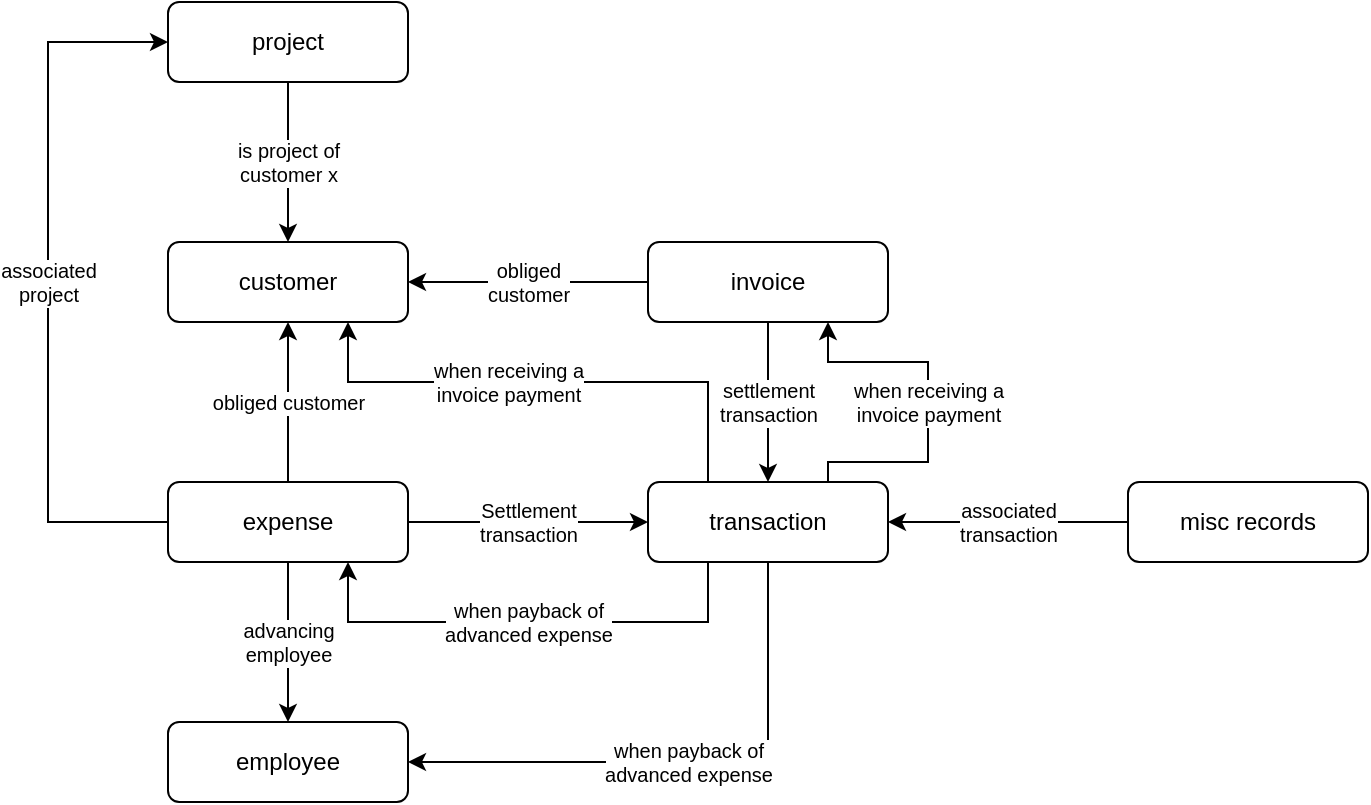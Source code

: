 <mxfile version="13.4.5" type="device"><diagram id="fVhIbHczonPNfSAtuW1T" name="Page-1"><mxGraphModel dx="1150" dy="495" grid="1" gridSize="10" guides="1" tooltips="1" connect="1" arrows="1" fold="1" page="1" pageScale="1" pageWidth="1169" pageHeight="827" math="0" shadow="0"><root><mxCell id="0"/><mxCell id="1" parent="0"/><mxCell id="J_HfMwtdj5-wR_h43fPX-2" value="customer" style="rounded=1;whiteSpace=wrap;html=1;fillColor=none;glass=0;sketch=0;fontSize=12;arcSize=14;" vertex="1" parent="1"><mxGeometry x="440" y="200" width="120" height="40" as="geometry"/></mxCell><mxCell id="J_HfMwtdj5-wR_h43fPX-17" value="&lt;div&gt;is project of&lt;/div&gt;&lt;div&gt;customer x&lt;/div&gt;" style="edgeStyle=orthogonalEdgeStyle;rounded=0;orthogonalLoop=1;jettySize=auto;html=1;entryX=0.5;entryY=0;entryDx=0;entryDy=0;endArrow=classic;endFill=1;fontSize=10;" edge="1" parent="1" source="J_HfMwtdj5-wR_h43fPX-16" target="J_HfMwtdj5-wR_h43fPX-2"><mxGeometry relative="1" as="geometry"><Array as="points"><mxPoint x="500" y="150"/><mxPoint x="500" y="150"/></Array></mxGeometry></mxCell><mxCell id="J_HfMwtdj5-wR_h43fPX-16" value="project" style="rounded=1;whiteSpace=wrap;html=1;fillColor=none;glass=0;sketch=0;fontSize=12;arcSize=14;" vertex="1" parent="1"><mxGeometry x="440" y="80" width="120" height="40" as="geometry"/></mxCell><mxCell id="J_HfMwtdj5-wR_h43fPX-19" value="obliged customer" style="edgeStyle=orthogonalEdgeStyle;rounded=0;orthogonalLoop=1;jettySize=auto;html=1;exitX=0.5;exitY=0;exitDx=0;exitDy=0;entryX=0.5;entryY=1;entryDx=0;entryDy=0;endArrow=classic;endFill=1;fontSize=10;" edge="1" parent="1" source="J_HfMwtdj5-wR_h43fPX-18" target="J_HfMwtdj5-wR_h43fPX-2"><mxGeometry relative="1" as="geometry"/></mxCell><mxCell id="J_HfMwtdj5-wR_h43fPX-20" value="&lt;div&gt;associated&lt;/div&gt;&lt;div&gt;project&lt;br&gt;&lt;/div&gt;" style="edgeStyle=orthogonalEdgeStyle;rounded=0;orthogonalLoop=1;jettySize=auto;html=1;exitX=0;exitY=0.5;exitDx=0;exitDy=0;entryX=0;entryY=0.5;entryDx=0;entryDy=0;endArrow=classic;endFill=1;fontSize=10;" edge="1" parent="1" source="J_HfMwtdj5-wR_h43fPX-18" target="J_HfMwtdj5-wR_h43fPX-16"><mxGeometry relative="1" as="geometry"><Array as="points"><mxPoint x="380" y="340"/><mxPoint x="380" y="100"/></Array></mxGeometry></mxCell><mxCell id="J_HfMwtdj5-wR_h43fPX-22" value="&lt;div&gt;Settlement&lt;/div&gt;&lt;div&gt;transaction&lt;br&gt;&lt;/div&gt;" style="edgeStyle=orthogonalEdgeStyle;rounded=0;orthogonalLoop=1;jettySize=auto;html=1;exitX=1;exitY=0.5;exitDx=0;exitDy=0;endArrow=classic;endFill=1;fontSize=10;" edge="1" parent="1" source="J_HfMwtdj5-wR_h43fPX-18" target="J_HfMwtdj5-wR_h43fPX-21"><mxGeometry relative="1" as="geometry"/></mxCell><mxCell id="J_HfMwtdj5-wR_h43fPX-25" value="&lt;div&gt;advancing&lt;/div&gt;&lt;div&gt;employee&lt;br&gt;&lt;/div&gt;" style="edgeStyle=orthogonalEdgeStyle;rounded=0;orthogonalLoop=1;jettySize=auto;html=1;exitX=0.5;exitY=1;exitDx=0;exitDy=0;entryX=0.5;entryY=0;entryDx=0;entryDy=0;endArrow=classic;endFill=1;fontSize=10;" edge="1" parent="1" source="J_HfMwtdj5-wR_h43fPX-18" target="J_HfMwtdj5-wR_h43fPX-23"><mxGeometry relative="1" as="geometry"/></mxCell><mxCell id="J_HfMwtdj5-wR_h43fPX-18" value="expense" style="rounded=1;whiteSpace=wrap;html=1;fillColor=none;glass=0;sketch=0;fontSize=12;arcSize=14;" vertex="1" parent="1"><mxGeometry x="440" y="320" width="120" height="40" as="geometry"/></mxCell><mxCell id="J_HfMwtdj5-wR_h43fPX-31" value="&lt;div&gt;when receiving a&lt;/div&gt;&lt;div&gt;invoice payment&lt;br&gt;&lt;/div&gt;" style="edgeStyle=orthogonalEdgeStyle;rounded=0;orthogonalLoop=1;jettySize=auto;html=1;exitX=0.25;exitY=0;exitDx=0;exitDy=0;entryX=0.75;entryY=1;entryDx=0;entryDy=0;endArrow=classic;endFill=1;fontSize=10;" edge="1" parent="1" source="J_HfMwtdj5-wR_h43fPX-21" target="J_HfMwtdj5-wR_h43fPX-2"><mxGeometry x="0.154" relative="1" as="geometry"><Array as="points"><mxPoint x="710" y="270"/><mxPoint x="530" y="270"/></Array><mxPoint as="offset"/></mxGeometry></mxCell><mxCell id="J_HfMwtdj5-wR_h43fPX-32" value="&lt;div&gt;when payback of&lt;/div&gt;&lt;div&gt;advanced expense&lt;br&gt;&lt;/div&gt;" style="edgeStyle=orthogonalEdgeStyle;rounded=0;orthogonalLoop=1;jettySize=auto;html=1;exitX=0.5;exitY=1;exitDx=0;exitDy=0;entryX=1;entryY=0.5;entryDx=0;entryDy=0;endArrow=classic;endFill=1;fontSize=10;" edge="1" parent="1" source="J_HfMwtdj5-wR_h43fPX-21" target="J_HfMwtdj5-wR_h43fPX-23"><mxGeometry relative="1" as="geometry"/></mxCell><mxCell id="J_HfMwtdj5-wR_h43fPX-33" value="&lt;div&gt;when payback of&lt;/div&gt;&lt;div&gt;advanced expense&lt;br&gt;&lt;/div&gt;" style="edgeStyle=orthogonalEdgeStyle;rounded=0;orthogonalLoop=1;jettySize=auto;html=1;exitX=0.25;exitY=1;exitDx=0;exitDy=0;entryX=0.75;entryY=1;entryDx=0;entryDy=0;endArrow=classic;endFill=1;fontSize=10;" edge="1" parent="1" source="J_HfMwtdj5-wR_h43fPX-21" target="J_HfMwtdj5-wR_h43fPX-18"><mxGeometry relative="1" as="geometry"><Array as="points"><mxPoint x="710" y="390"/><mxPoint x="530" y="390"/></Array></mxGeometry></mxCell><mxCell id="J_HfMwtdj5-wR_h43fPX-34" value="&lt;div&gt;when receiving a&lt;br&gt;&lt;/div&gt;&lt;div&gt;invoice payment&lt;br&gt;&lt;/div&gt;" style="edgeStyle=orthogonalEdgeStyle;rounded=0;orthogonalLoop=1;jettySize=auto;html=1;exitX=0.75;exitY=0;exitDx=0;exitDy=0;entryX=0.75;entryY=1;entryDx=0;entryDy=0;endArrow=classic;endFill=1;fontSize=10;" edge="1" parent="1" source="J_HfMwtdj5-wR_h43fPX-21" target="J_HfMwtdj5-wR_h43fPX-26"><mxGeometry relative="1" as="geometry"><Array as="points"><mxPoint x="770" y="310"/><mxPoint x="820" y="310"/><mxPoint x="820" y="260"/><mxPoint x="770" y="260"/></Array></mxGeometry></mxCell><mxCell id="J_HfMwtdj5-wR_h43fPX-21" value="transaction" style="rounded=1;whiteSpace=wrap;html=1;fillColor=none;glass=0;sketch=0;fontSize=12;arcSize=14;" vertex="1" parent="1"><mxGeometry x="680" y="320" width="120" height="40" as="geometry"/></mxCell><mxCell id="J_HfMwtdj5-wR_h43fPX-23" value="employee" style="rounded=1;whiteSpace=wrap;html=1;fillColor=none;glass=0;sketch=0;fontSize=12;arcSize=14;" vertex="1" parent="1"><mxGeometry x="440" y="440" width="120" height="40" as="geometry"/></mxCell><mxCell id="J_HfMwtdj5-wR_h43fPX-27" value="&lt;div&gt;obliged&lt;/div&gt;&lt;div&gt;customer&lt;br&gt;&lt;/div&gt;" style="edgeStyle=orthogonalEdgeStyle;rounded=0;orthogonalLoop=1;jettySize=auto;html=1;exitX=0;exitY=0.5;exitDx=0;exitDy=0;entryX=1;entryY=0.5;entryDx=0;entryDy=0;endArrow=classic;endFill=1;fontSize=10;" edge="1" parent="1" source="J_HfMwtdj5-wR_h43fPX-26" target="J_HfMwtdj5-wR_h43fPX-2"><mxGeometry relative="1" as="geometry"/></mxCell><mxCell id="J_HfMwtdj5-wR_h43fPX-28" value="&lt;div&gt;settlement&lt;/div&gt;&lt;div&gt;transaction&lt;br&gt;&lt;/div&gt;" style="edgeStyle=orthogonalEdgeStyle;rounded=0;orthogonalLoop=1;jettySize=auto;html=1;exitX=0.5;exitY=1;exitDx=0;exitDy=0;entryX=0.5;entryY=0;entryDx=0;entryDy=0;endArrow=classic;endFill=1;fontSize=10;" edge="1" parent="1" source="J_HfMwtdj5-wR_h43fPX-26" target="J_HfMwtdj5-wR_h43fPX-21"><mxGeometry relative="1" as="geometry"/></mxCell><mxCell id="J_HfMwtdj5-wR_h43fPX-26" value="invoice" style="rounded=1;whiteSpace=wrap;html=1;fillColor=none;glass=0;sketch=0;fontSize=12;arcSize=14;" vertex="1" parent="1"><mxGeometry x="680" y="200" width="120" height="40" as="geometry"/></mxCell><mxCell id="J_HfMwtdj5-wR_h43fPX-30" value="&lt;div&gt;associated&lt;/div&gt;&lt;div&gt;transaction&lt;br&gt;&lt;/div&gt;" style="edgeStyle=orthogonalEdgeStyle;rounded=0;orthogonalLoop=1;jettySize=auto;html=1;exitX=0;exitY=0.5;exitDx=0;exitDy=0;entryX=1;entryY=0.5;entryDx=0;entryDy=0;endArrow=classic;endFill=1;fontSize=10;" edge="1" parent="1" source="J_HfMwtdj5-wR_h43fPX-29" target="J_HfMwtdj5-wR_h43fPX-21"><mxGeometry relative="1" as="geometry"/></mxCell><mxCell id="J_HfMwtdj5-wR_h43fPX-29" value="misc records" style="rounded=1;whiteSpace=wrap;html=1;fillColor=none;glass=0;sketch=0;fontSize=12;arcSize=14;" vertex="1" parent="1"><mxGeometry x="920" y="320" width="120" height="40" as="geometry"/></mxCell></root></mxGraphModel></diagram></mxfile>